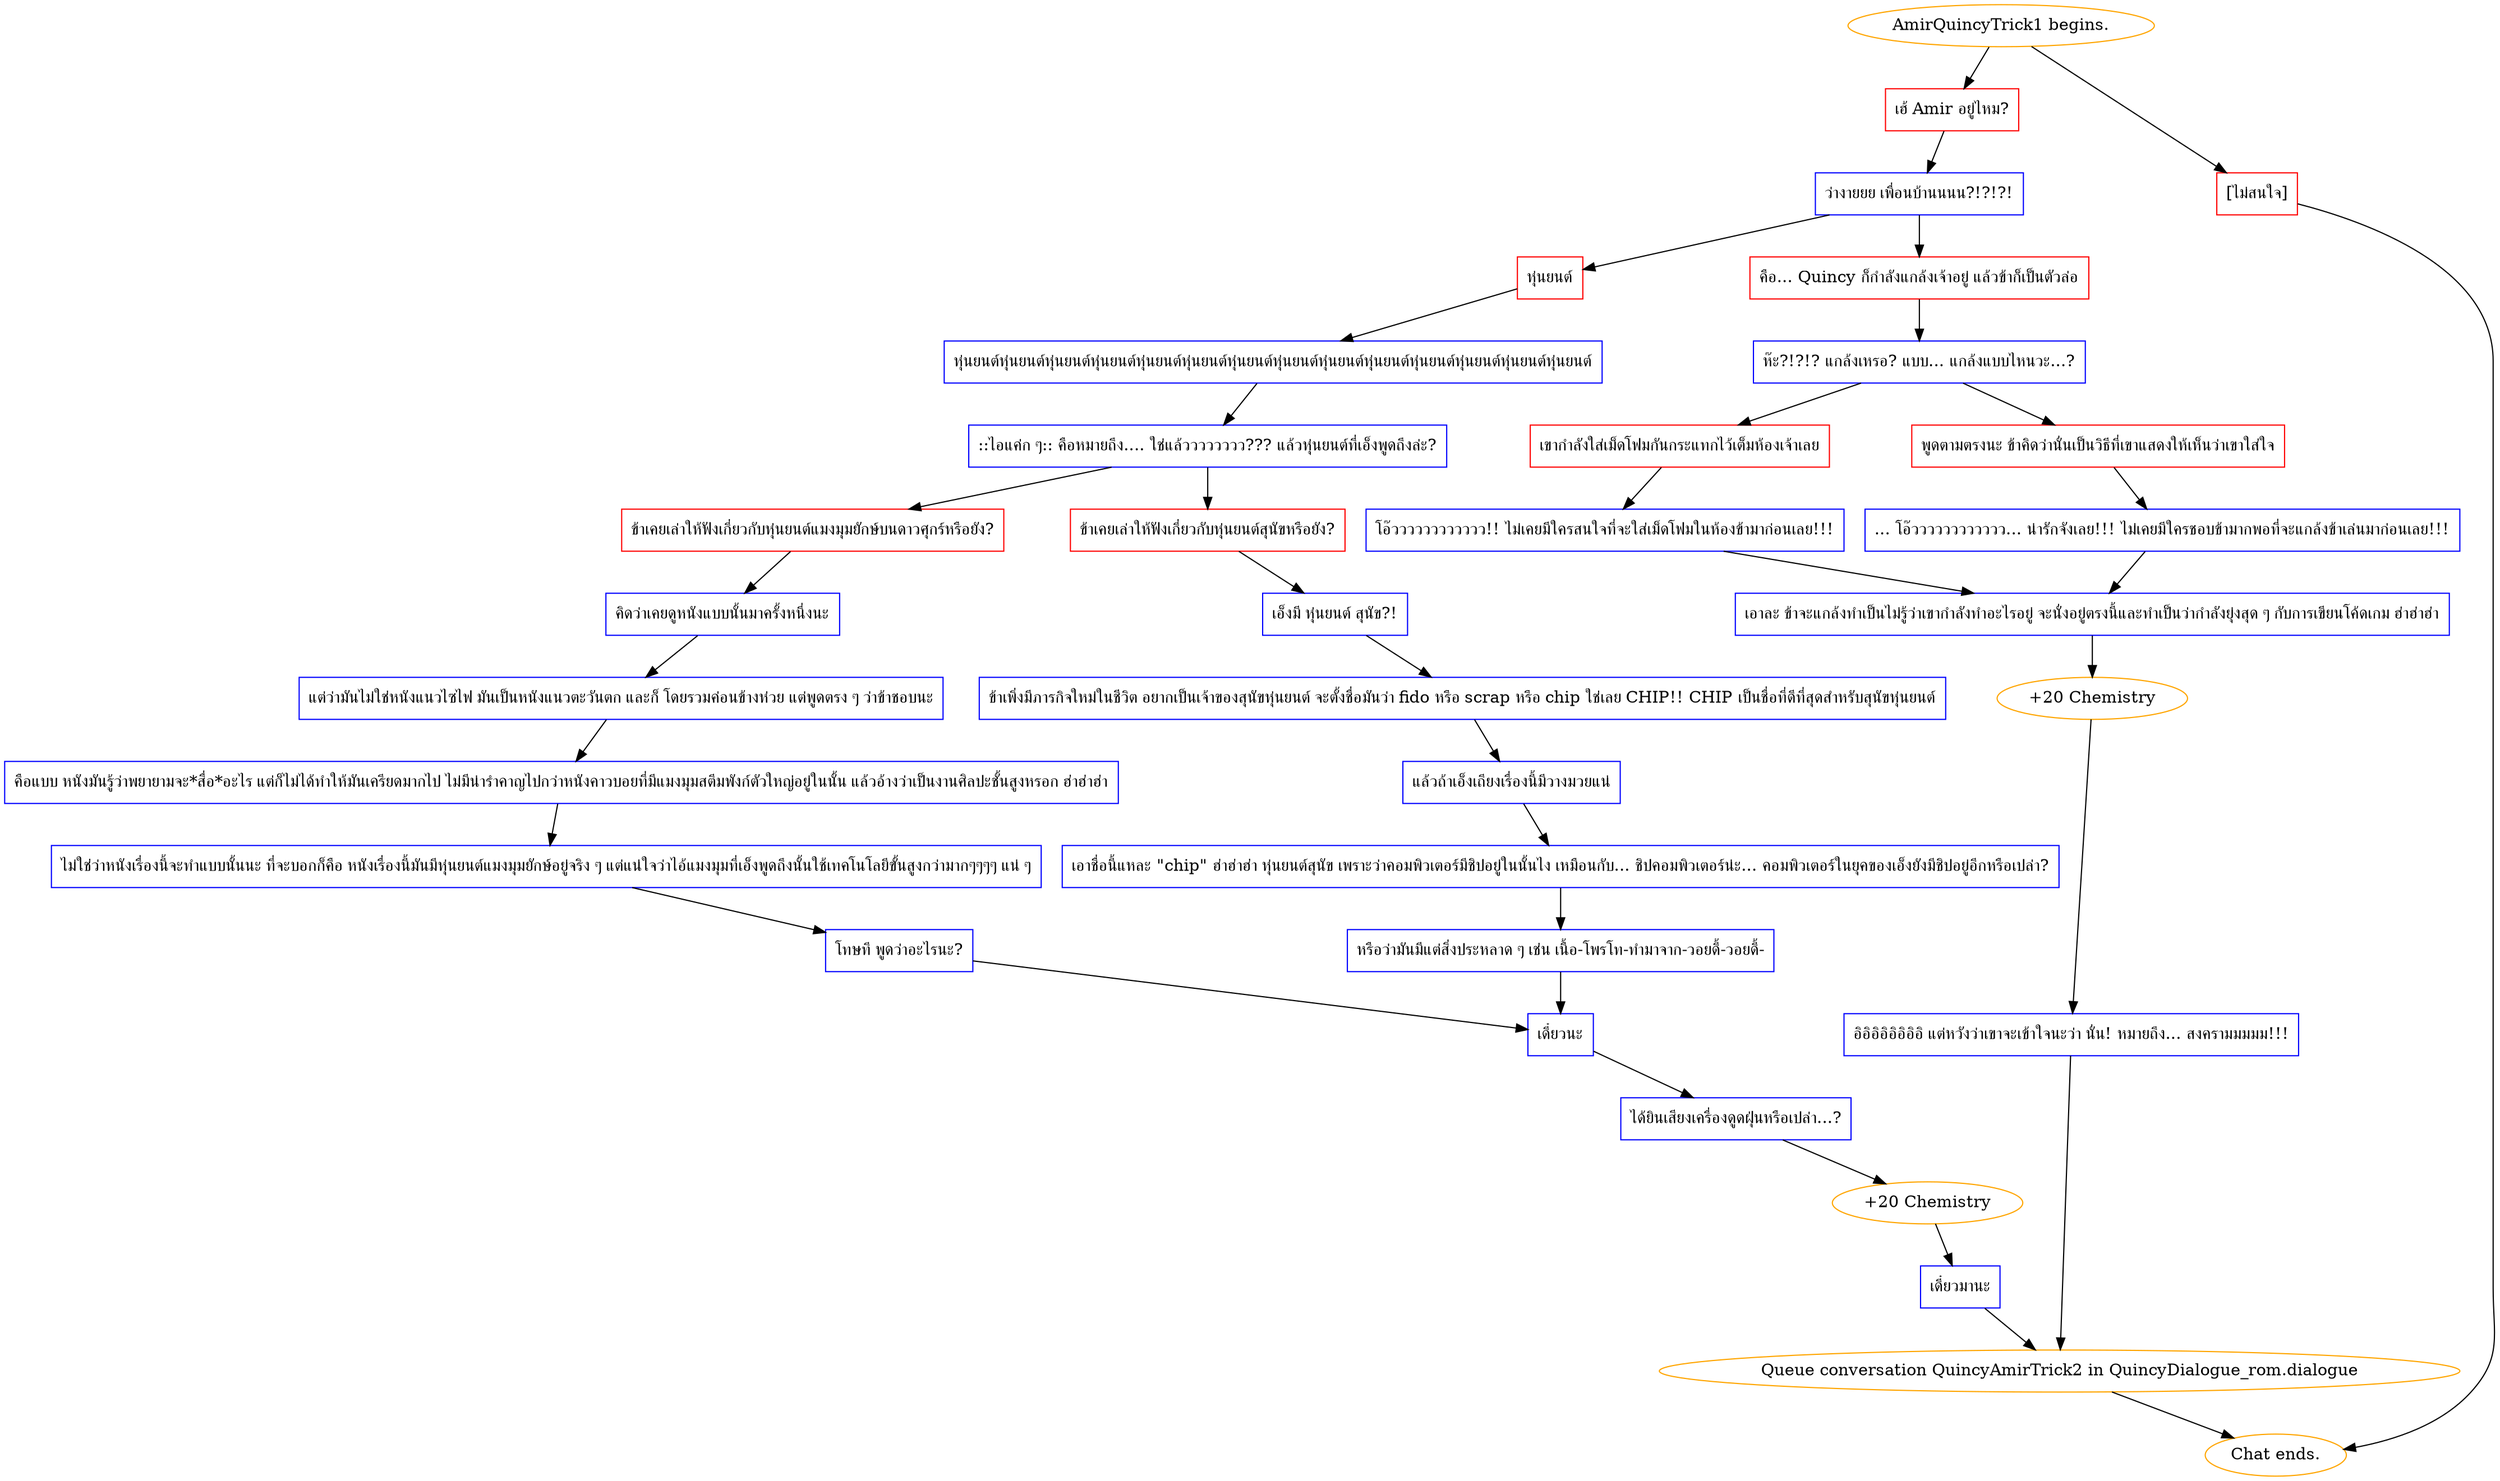 digraph {
	"AmirQuincyTrick1 begins." [color=orange];
		"AmirQuincyTrick1 begins." -> j175152756;
		"AmirQuincyTrick1 begins." -> j3001038503;
	j175152756 [label="เฮ้ Amir อยู่ไหม?",shape=box,color=red];
		j175152756 -> j1735812223;
	j3001038503 [label="[ไม่สนใจ]",shape=box,color=red];
		j3001038503 -> "Chat ends.";
	j1735812223 [label="ว่างายยย เพื่อนบ้านนนน?!?!?!",shape=box,color=blue];
		j1735812223 -> j1849786909;
		j1735812223 -> j2582438557;
	"Chat ends." [color=orange];
	j1849786909 [label="หุ่นยนต์",shape=box,color=red];
		j1849786909 -> j1571564896;
	j2582438557 [label="คือ... Quincy ก็กำลังแกล้งเจ้าอยู่ แล้วข้าก็เป็นตัวล่อ",shape=box,color=red];
		j2582438557 -> j1561015475;
	j1571564896 [label="หุ่นยนต์หุ่นยนต์หุ่นยนต์หุ่นยนต์หุ่นยนต์หุ่นยนต์หุ่นยนต์หุ่นยนต์หุ่นยนต์หุ่นยนต์หุ่นยนต์หุ่นยนต์หุ่นยนต์หุ่นยนต์",shape=box,color=blue];
		j1571564896 -> j3299098538;
	j1561015475 [label="ห๊ะ?!?!? แกล้งเหรอ? แบบ... แกล้งแบบไหนวะ...?",shape=box,color=blue];
		j1561015475 -> j1551058152;
		j1561015475 -> j806642738;
	j3299098538 [label="::ไอแค่ก ๆ:: คือหมายถึง.... ใช่แล้วววววววว??? แล้วหุ่นยนต์ที่เอ็งพูดถึงล่ะ?",shape=box,color=blue];
		j3299098538 -> j3335920097;
		j3299098538 -> j4001085627;
	j1551058152 [label="เขากำลังใส่เม็ดโฟมกันกระแทกไว้เต็มห้องเจ้าเลย",shape=box,color=red];
		j1551058152 -> j3099204231;
	j806642738 [label="พูดตามตรงนะ ข้าคิดว่านั่นเป็นวิธีที่เขาแสดงให้เห็นว่าเขาใส่ใจ",shape=box,color=red];
		j806642738 -> j3075943412;
	j3335920097 [label="ข้าเคยเล่าให้ฟังเกี่ยวกับหุ่นยนต์แมงมุมยักษ์บนดาวศุกร์หรือยัง?",shape=box,color=red];
		j3335920097 -> j2713566662;
	j4001085627 [label="ข้าเคยเล่าให้ฟังเกี่ยวกับหุ่นยนต์สุนัขหรือยัง?",shape=box,color=red];
		j4001085627 -> j2933475018;
	j3099204231 [label="โอ๊วววววววววววว!! ไม่เคยมีใครสนใจที่จะใส่เม็ดโฟมในห้องข้ามาก่อนเลย!!!",shape=box,color=blue];
		j3099204231 -> j263721337;
	j3075943412 [label="... โอ๊วววววววววววว... น่ารักจังเลย!!! ไม่เคยมีใครชอบข้ามากพอที่จะแกล้งข้าเล่นมาก่อนเลย!!!",shape=box,color=blue];
		j3075943412 -> j263721337;
	j2713566662 [label="คิดว่าเคยดูหนังแบบนั้นมาครั้งหนึ่งนะ",shape=box,color=blue];
		j2713566662 -> j2121078943;
	j2933475018 [label="เอ็งมี หุ่นยนต์ สุนัข?!",shape=box,color=blue];
		j2933475018 -> j1800154916;
	j263721337 [label="เอาละ ข้าจะแกล้งทำเป็นไม่รู้ว่าเขากำลังทำอะไรอยู่ จะนั่งอยู่ตรงนี้และทำเป็นว่ากำลังยุ่งสุด ๆ กับการเขียนโค้ดเกม ฮ่าฮ่าฮ่า",shape=box,color=blue];
		j263721337 -> j907713531;
	j2121078943 [label="แต่ว่ามันไม่ใช่หนังแนวไซไฟ มันเป็นหนังแนวตะวันตก และก็ โดยรวมค่อนข้างห่วย แต่พูดตรง ๆ ว่าข้าชอบนะ",shape=box,color=blue];
		j2121078943 -> j2249420194;
	j1800154916 [label="ข้าเพิ่งมีภารกิจใหม่ในชีวิต อยากเป็นเจ้าของสุนัขหุ่นยนต์ จะตั้งชื่อมันว่า fido หรือ scrap หรือ chip ใช่เลย CHIP!! CHIP เป็นชื่อที่ดีที่สุดสำหรับสุนัขหุ่นยนต์",shape=box,color=blue];
		j1800154916 -> j228075333;
	j907713531 [label="+20 Chemistry",color=orange];
		j907713531 -> j1152158616;
	j2249420194 [label="คือแบบ หนังมันรู้ว่าพยายามจะ*สื่อ*อะไร แต่ก็ไม่ได้ทำให้มันเครียดมากไป ไม่มีน่ารำคาญไปกว่าหนังคาวบอยที่มีแมงมุมสตีมพังก์ตัวใหญ่อยู่ในนั้น แล้วอ้างว่าเป็นงานศิลปะชั้นสูงหรอก ฮ่าฮ่าฮ่า",shape=box,color=blue];
		j2249420194 -> j154155653;
	j228075333 [label="แล้วถ้าเอ็งเถียงเรื่องนี้มีวางมวยแน่",shape=box,color=blue];
		j228075333 -> j3079658890;
	j1152158616 [label="อิอิอิอิอิอิอิอิ แต่หวังว่าเขาจะเข้าใจนะว่า นั่น! หมายถึง... สงครามมมมม!!!",shape=box,color=blue];
		j1152158616 -> "Initiate conversation QuincyAmirTrick2 in QuincyDialogue_rom.dialogue";
	j154155653 [label="ไม่ใช่ว่าหนังเรื่องนี้จะทำแบบนั้นนะ ที่จะบอกก็คือ หนังเรื่องนี้มันมีหุ่นยนต์แมงมุมยักษ์อยู่จริง ๆ แต่แน่ใจว่าไอ้แมงมุมที่เอ็งพูดถึงนั้นใช้เทคโนโลยีขั้นสูงกว่ามากๆๆๆๆ แน่ ๆ",shape=box,color=blue];
		j154155653 -> j3773403023;
	j3079658890 [label="เอาชื่อนี้แหละ \"chip\" ฮ่าฮ่าฮ่า หุ่นยนต์สุนัข เพราะว่าคอมพิวเตอร์มีชิปอยู่ในนั้นไง เหมือนกับ... ชิปคอมพิวเตอร์น่ะ... คอมพิวเตอร์ในยุคของเอ็งยังมีชิปอยู่อีกหรือเปล่า?",shape=box,color=blue];
		j3079658890 -> j864294543;
	"Initiate conversation QuincyAmirTrick2 in QuincyDialogue_rom.dialogue" [label="Queue conversation QuincyAmirTrick2 in QuincyDialogue_rom.dialogue",color=orange];
		"Initiate conversation QuincyAmirTrick2 in QuincyDialogue_rom.dialogue" -> "Chat ends.";
	j3773403023 [label="โทษที พูดว่าอะไรนะ?",shape=box,color=blue];
		j3773403023 -> j3413948809;
	j864294543 [label="หรือว่ามันมีแต่สิ่งประหลาด ๆ เช่น เนื้อ-โพรโท-ทำมาจาก-วอยดี้-วอยดี้-",shape=box,color=blue];
		j864294543 -> j3413948809;
	j3413948809 [label="เดี๋ยวนะ",shape=box,color=blue];
		j3413948809 -> j3765254445;
	j3765254445 [label="ได้ยินเสียงเครื่องดูดฝุ่นหรือเปล่า...?",shape=box,color=blue];
		j3765254445 -> j2808894412;
	j2808894412 [label="+20 Chemistry",color=orange];
		j2808894412 -> j2754881158;
	j2754881158 [label="เดี๋ยวมานะ",shape=box,color=blue];
		j2754881158 -> "Initiate conversation QuincyAmirTrick2 in QuincyDialogue_rom.dialogue";
}